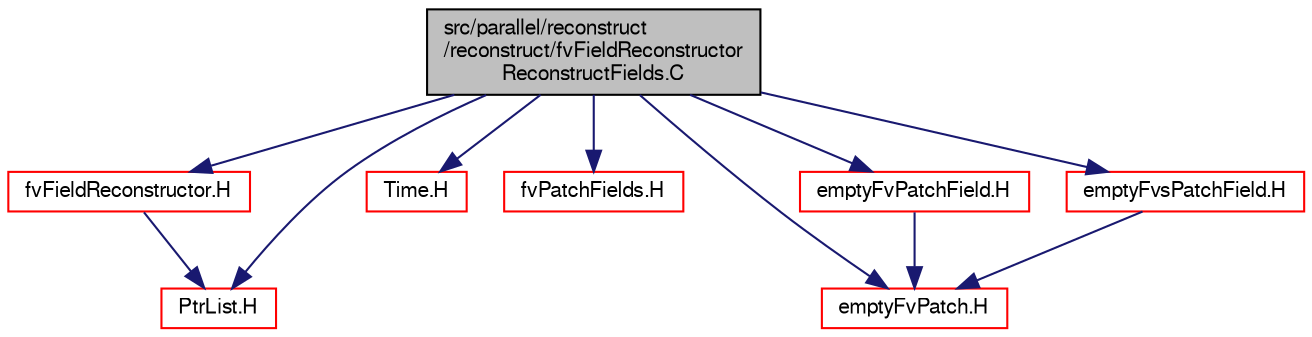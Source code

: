 digraph "src/parallel/reconstruct/reconstruct/fvFieldReconstructorReconstructFields.C"
{
  bgcolor="transparent";
  edge [fontname="FreeSans",fontsize="10",labelfontname="FreeSans",labelfontsize="10"];
  node [fontname="FreeSans",fontsize="10",shape=record];
  Node0 [label="src/parallel/reconstruct\l/reconstruct/fvFieldReconstructor\lReconstructFields.C",height=0.2,width=0.4,color="black", fillcolor="grey75", style="filled", fontcolor="black"];
  Node0 -> Node1 [color="midnightblue",fontsize="10",style="solid",fontname="FreeSans"];
  Node1 [label="fvFieldReconstructor.H",height=0.2,width=0.4,color="red",URL="$a13067.html"];
  Node1 -> Node2 [color="midnightblue",fontsize="10",style="solid",fontname="FreeSans"];
  Node2 [label="PtrList.H",height=0.2,width=0.4,color="red",URL="$a08717.html"];
  Node0 -> Node272 [color="midnightblue",fontsize="10",style="solid",fontname="FreeSans"];
  Node272 [label="Time.H",height=0.2,width=0.4,color="red",URL="$a09311.html"];
  Node0 -> Node2 [color="midnightblue",fontsize="10",style="solid",fontname="FreeSans"];
  Node0 -> Node293 [color="midnightblue",fontsize="10",style="solid",fontname="FreeSans"];
  Node293 [label="fvPatchFields.H",height=0.2,width=0.4,color="red",URL="$a02477.html"];
  Node0 -> Node295 [color="midnightblue",fontsize="10",style="solid",fontname="FreeSans"];
  Node295 [label="emptyFvPatch.H",height=0.2,width=0.4,color="red",URL="$a03608.html"];
  Node0 -> Node297 [color="midnightblue",fontsize="10",style="solid",fontname="FreeSans"];
  Node297 [label="emptyFvPatchField.H",height=0.2,width=0.4,color="red",URL="$a01616.html"];
  Node297 -> Node295 [color="midnightblue",fontsize="10",style="solid",fontname="FreeSans"];
  Node0 -> Node298 [color="midnightblue",fontsize="10",style="solid",fontname="FreeSans"];
  Node298 [label="emptyFvsPatchField.H",height=0.2,width=0.4,color="red",URL="$a02606.html"];
  Node298 -> Node295 [color="midnightblue",fontsize="10",style="solid",fontname="FreeSans"];
}
